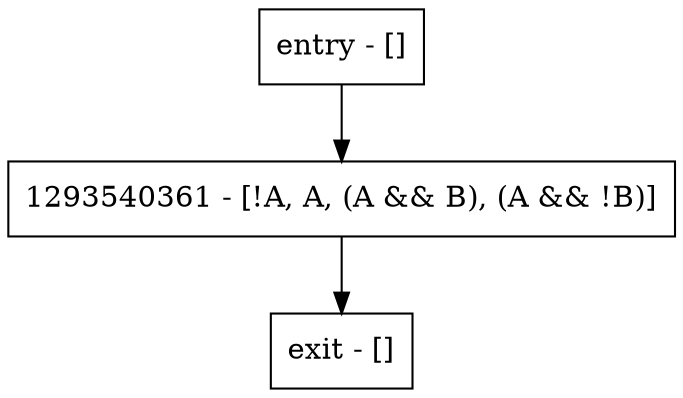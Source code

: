 digraph main {
node [shape=record];
entry [label="entry - []"];
exit [label="exit - []"];
1293540361 [label="1293540361 - [!A, A, (A && B), (A && !B)]"];
entry;
exit;
entry -> 1293540361;
1293540361 -> exit;
}
